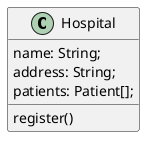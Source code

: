 @startuml
'https://plantuml.com/class-diagram

class Hospital{
name: String;
address: String;
patients: Patient[];

register()
}


@enduml